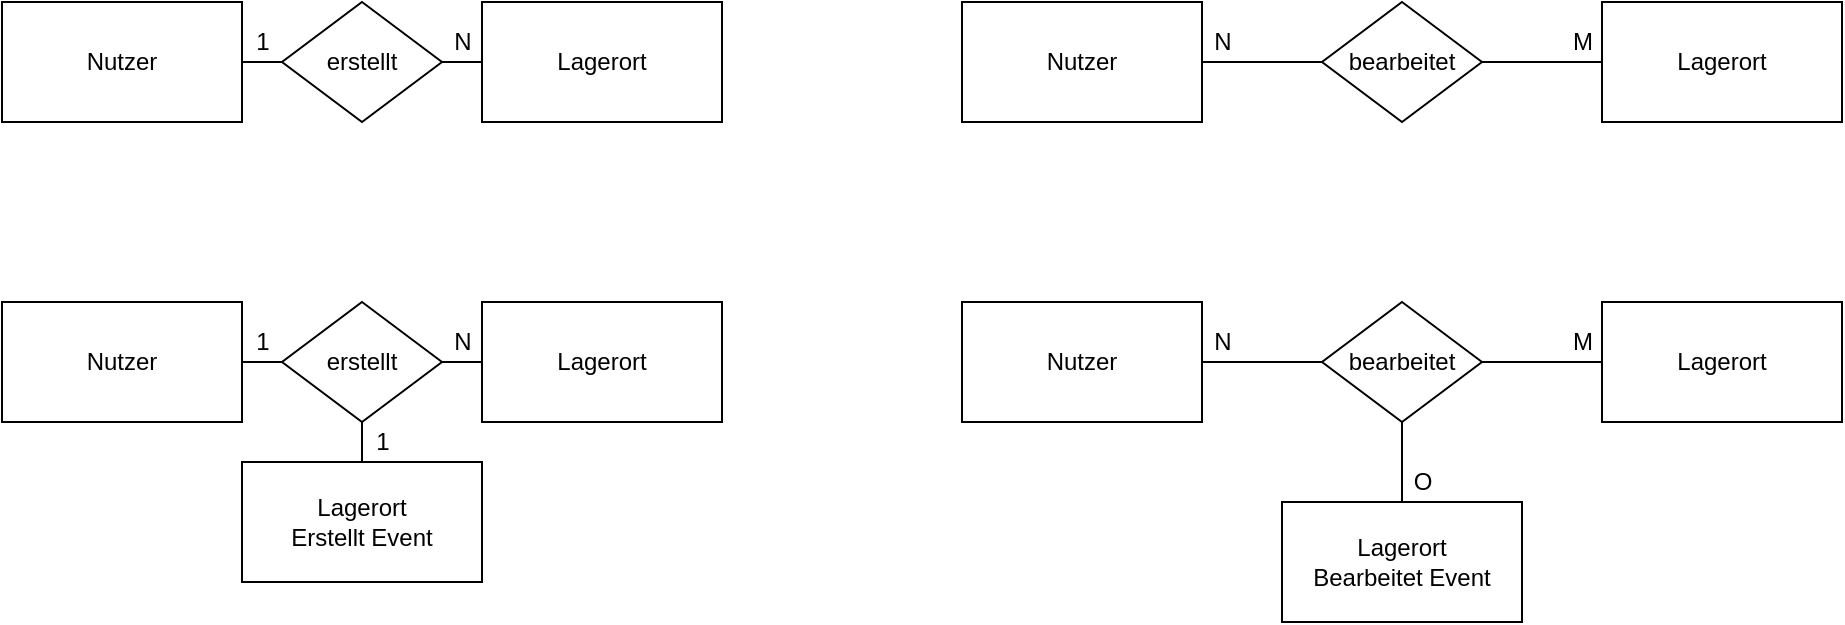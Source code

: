 <mxfile version="13.2.3" type="device"><diagram id="3htex8ErTOs6G9Js4AED" name="Page-1"><mxGraphModel dx="2234" dy="1109" grid="1" gridSize="10" guides="1" tooltips="1" connect="1" arrows="1" fold="1" page="1" pageScale="1" pageWidth="850" pageHeight="1100" math="0" shadow="0"><root><mxCell id="0"/><mxCell id="1" parent="0"/><mxCell id="FpjdNgWlOcKLAn4RvhGb-4" style="edgeStyle=orthogonalEdgeStyle;rounded=0;orthogonalLoop=1;jettySize=auto;html=1;exitX=1;exitY=0.5;exitDx=0;exitDy=0;entryX=0;entryY=0.5;entryDx=0;entryDy=0;endArrow=none;endFill=0;" edge="1" parent="1" source="FpjdNgWlOcKLAn4RvhGb-1" target="FpjdNgWlOcKLAn4RvhGb-3"><mxGeometry relative="1" as="geometry"/></mxCell><mxCell id="FpjdNgWlOcKLAn4RvhGb-1" value="Nutzer" style="rounded=0;whiteSpace=wrap;html=1;" vertex="1" parent="1"><mxGeometry x="120" y="80" width="120" height="60" as="geometry"/></mxCell><mxCell id="FpjdNgWlOcKLAn4RvhGb-2" value="Lagerort" style="rounded=0;whiteSpace=wrap;html=1;" vertex="1" parent="1"><mxGeometry x="360" y="80" width="120" height="60" as="geometry"/></mxCell><mxCell id="FpjdNgWlOcKLAn4RvhGb-5" style="edgeStyle=orthogonalEdgeStyle;rounded=0;orthogonalLoop=1;jettySize=auto;html=1;exitX=1;exitY=0.5;exitDx=0;exitDy=0;entryX=0;entryY=0.5;entryDx=0;entryDy=0;endArrow=none;endFill=0;" edge="1" parent="1" source="FpjdNgWlOcKLAn4RvhGb-3" target="FpjdNgWlOcKLAn4RvhGb-2"><mxGeometry relative="1" as="geometry"/></mxCell><mxCell id="FpjdNgWlOcKLAn4RvhGb-3" value="erstellt" style="rhombus;whiteSpace=wrap;html=1;" vertex="1" parent="1"><mxGeometry x="260.0" y="80.0" width="80" height="60" as="geometry"/></mxCell><mxCell id="FpjdNgWlOcKLAn4RvhGb-9" style="edgeStyle=orthogonalEdgeStyle;rounded=0;orthogonalLoop=1;jettySize=auto;html=1;exitX=1;exitY=0.5;exitDx=0;exitDy=0;entryX=0;entryY=0.5;entryDx=0;entryDy=0;endArrow=none;endFill=0;" edge="1" parent="1" source="FpjdNgWlOcKLAn4RvhGb-6" target="FpjdNgWlOcKLAn4RvhGb-7"><mxGeometry relative="1" as="geometry"/></mxCell><mxCell id="FpjdNgWlOcKLAn4RvhGb-6" value="Nutzer" style="rounded=0;whiteSpace=wrap;html=1;" vertex="1" parent="1"><mxGeometry x="120" y="230" width="120" height="60" as="geometry"/></mxCell><mxCell id="FpjdNgWlOcKLAn4RvhGb-10" style="edgeStyle=orthogonalEdgeStyle;rounded=0;orthogonalLoop=1;jettySize=auto;html=1;exitX=1;exitY=0.5;exitDx=0;exitDy=0;entryX=0;entryY=0.5;entryDx=0;entryDy=0;endArrow=none;endFill=0;" edge="1" parent="1" source="FpjdNgWlOcKLAn4RvhGb-7" target="FpjdNgWlOcKLAn4RvhGb-8"><mxGeometry relative="1" as="geometry"/></mxCell><mxCell id="FpjdNgWlOcKLAn4RvhGb-12" style="edgeStyle=orthogonalEdgeStyle;rounded=0;orthogonalLoop=1;jettySize=auto;html=1;exitX=0.5;exitY=1;exitDx=0;exitDy=0;entryX=0.5;entryY=0;entryDx=0;entryDy=0;endArrow=none;endFill=0;" edge="1" parent="1" source="FpjdNgWlOcKLAn4RvhGb-7" target="FpjdNgWlOcKLAn4RvhGb-11"><mxGeometry relative="1" as="geometry"/></mxCell><mxCell id="FpjdNgWlOcKLAn4RvhGb-7" value="erstellt" style="rhombus;whiteSpace=wrap;html=1;" vertex="1" parent="1"><mxGeometry x="260.0" y="230.0" width="80" height="60" as="geometry"/></mxCell><mxCell id="FpjdNgWlOcKLAn4RvhGb-8" value="Lagerort" style="rounded=0;whiteSpace=wrap;html=1;" vertex="1" parent="1"><mxGeometry x="360" y="230" width="120" height="60" as="geometry"/></mxCell><mxCell id="FpjdNgWlOcKLAn4RvhGb-11" value="Lagerort&lt;br&gt;Erstellt Event" style="rounded=0;whiteSpace=wrap;html=1;" vertex="1" parent="1"><mxGeometry x="240" y="310" width="120" height="60" as="geometry"/></mxCell><mxCell id="FpjdNgWlOcKLAn4RvhGb-13" value="1" style="text;html=1;align=center;verticalAlign=middle;resizable=0;points=[];autosize=1;" vertex="1" parent="1"><mxGeometry x="240" y="90" width="20" height="20" as="geometry"/></mxCell><mxCell id="FpjdNgWlOcKLAn4RvhGb-14" value="N" style="text;html=1;align=center;verticalAlign=middle;resizable=0;points=[];autosize=1;" vertex="1" parent="1"><mxGeometry x="340" y="90" width="20" height="20" as="geometry"/></mxCell><mxCell id="FpjdNgWlOcKLAn4RvhGb-15" value="N" style="text;html=1;align=center;verticalAlign=middle;resizable=0;points=[];autosize=1;" vertex="1" parent="1"><mxGeometry x="340" y="240" width="20" height="20" as="geometry"/></mxCell><mxCell id="FpjdNgWlOcKLAn4RvhGb-16" value="1" style="text;html=1;align=center;verticalAlign=middle;resizable=0;points=[];autosize=1;" vertex="1" parent="1"><mxGeometry x="240" y="240" width="20" height="20" as="geometry"/></mxCell><mxCell id="FpjdNgWlOcKLAn4RvhGb-17" value="1" style="text;html=1;align=center;verticalAlign=middle;resizable=0;points=[];autosize=1;" vertex="1" parent="1"><mxGeometry x="300" y="290" width="20" height="20" as="geometry"/></mxCell><mxCell id="FpjdNgWlOcKLAn4RvhGb-21" style="edgeStyle=orthogonalEdgeStyle;rounded=0;orthogonalLoop=1;jettySize=auto;html=1;exitX=1;exitY=0.5;exitDx=0;exitDy=0;entryX=0;entryY=0.5;entryDx=0;entryDy=0;endArrow=none;endFill=0;" edge="1" parent="1" source="FpjdNgWlOcKLAn4RvhGb-18" target="FpjdNgWlOcKLAn4RvhGb-19"><mxGeometry relative="1" as="geometry"/></mxCell><mxCell id="FpjdNgWlOcKLAn4RvhGb-18" value="Nutzer" style="rounded=0;whiteSpace=wrap;html=1;" vertex="1" parent="1"><mxGeometry x="600" y="80" width="120" height="60" as="geometry"/></mxCell><mxCell id="FpjdNgWlOcKLAn4RvhGb-22" style="edgeStyle=orthogonalEdgeStyle;rounded=0;orthogonalLoop=1;jettySize=auto;html=1;exitX=1;exitY=0.5;exitDx=0;exitDy=0;entryX=0;entryY=0.5;entryDx=0;entryDy=0;endArrow=none;endFill=0;" edge="1" parent="1" source="FpjdNgWlOcKLAn4RvhGb-19" target="FpjdNgWlOcKLAn4RvhGb-20"><mxGeometry relative="1" as="geometry"/></mxCell><mxCell id="FpjdNgWlOcKLAn4RvhGb-19" value="bearbeitet" style="rhombus;whiteSpace=wrap;html=1;" vertex="1" parent="1"><mxGeometry x="780.0" y="80.0" width="80" height="60" as="geometry"/></mxCell><mxCell id="FpjdNgWlOcKLAn4RvhGb-20" value="Lagerort" style="rounded=0;whiteSpace=wrap;html=1;" vertex="1" parent="1"><mxGeometry x="920" y="80" width="120" height="60" as="geometry"/></mxCell><mxCell id="FpjdNgWlOcKLAn4RvhGb-23" value="N" style="text;html=1;align=center;verticalAlign=middle;resizable=0;points=[];autosize=1;" vertex="1" parent="1"><mxGeometry x="720" y="90" width="20" height="20" as="geometry"/></mxCell><mxCell id="FpjdNgWlOcKLAn4RvhGb-25" value="M" style="text;html=1;align=center;verticalAlign=middle;resizable=0;points=[];autosize=1;" vertex="1" parent="1"><mxGeometry x="895" y="90" width="30" height="20" as="geometry"/></mxCell><mxCell id="FpjdNgWlOcKLAn4RvhGb-26" style="edgeStyle=orthogonalEdgeStyle;rounded=0;orthogonalLoop=1;jettySize=auto;html=1;exitX=1;exitY=0.5;exitDx=0;exitDy=0;entryX=0;entryY=0.5;entryDx=0;entryDy=0;endArrow=none;endFill=0;" edge="1" source="FpjdNgWlOcKLAn4RvhGb-27" target="FpjdNgWlOcKLAn4RvhGb-29" parent="1"><mxGeometry relative="1" as="geometry"/></mxCell><mxCell id="FpjdNgWlOcKLAn4RvhGb-27" value="Nutzer" style="rounded=0;whiteSpace=wrap;html=1;" vertex="1" parent="1"><mxGeometry x="600" y="230" width="120" height="60" as="geometry"/></mxCell><mxCell id="FpjdNgWlOcKLAn4RvhGb-28" style="edgeStyle=orthogonalEdgeStyle;rounded=0;orthogonalLoop=1;jettySize=auto;html=1;exitX=1;exitY=0.5;exitDx=0;exitDy=0;entryX=0;entryY=0.5;entryDx=0;entryDy=0;endArrow=none;endFill=0;" edge="1" source="FpjdNgWlOcKLAn4RvhGb-29" target="FpjdNgWlOcKLAn4RvhGb-30" parent="1"><mxGeometry relative="1" as="geometry"/></mxCell><mxCell id="FpjdNgWlOcKLAn4RvhGb-34" style="edgeStyle=orthogonalEdgeStyle;rounded=0;orthogonalLoop=1;jettySize=auto;html=1;exitX=0.5;exitY=1;exitDx=0;exitDy=0;entryX=0.5;entryY=0;entryDx=0;entryDy=0;endArrow=none;endFill=0;" edge="1" parent="1" source="FpjdNgWlOcKLAn4RvhGb-29" target="FpjdNgWlOcKLAn4RvhGb-33"><mxGeometry relative="1" as="geometry"/></mxCell><mxCell id="FpjdNgWlOcKLAn4RvhGb-29" value="bearbeitet" style="rhombus;whiteSpace=wrap;html=1;" vertex="1" parent="1"><mxGeometry x="780.0" y="230.0" width="80" height="60" as="geometry"/></mxCell><mxCell id="FpjdNgWlOcKLAn4RvhGb-30" value="Lagerort" style="rounded=0;whiteSpace=wrap;html=1;" vertex="1" parent="1"><mxGeometry x="920" y="230" width="120" height="60" as="geometry"/></mxCell><mxCell id="FpjdNgWlOcKLAn4RvhGb-31" value="N" style="text;html=1;align=center;verticalAlign=middle;resizable=0;points=[];autosize=1;" vertex="1" parent="1"><mxGeometry x="720" y="240" width="20" height="20" as="geometry"/></mxCell><mxCell id="FpjdNgWlOcKLAn4RvhGb-32" value="M" style="text;html=1;align=center;verticalAlign=middle;resizable=0;points=[];autosize=1;" vertex="1" parent="1"><mxGeometry x="895" y="240" width="30" height="20" as="geometry"/></mxCell><mxCell id="FpjdNgWlOcKLAn4RvhGb-33" value="Lagerort &lt;br&gt;Bearbeitet Event" style="rounded=0;whiteSpace=wrap;html=1;" vertex="1" parent="1"><mxGeometry x="760" y="330" width="120" height="60" as="geometry"/></mxCell><mxCell id="FpjdNgWlOcKLAn4RvhGb-35" value="O" style="text;html=1;align=center;verticalAlign=middle;resizable=0;points=[];autosize=1;" vertex="1" parent="1"><mxGeometry x="820" y="310" width="20" height="20" as="geometry"/></mxCell></root></mxGraphModel></diagram></mxfile>